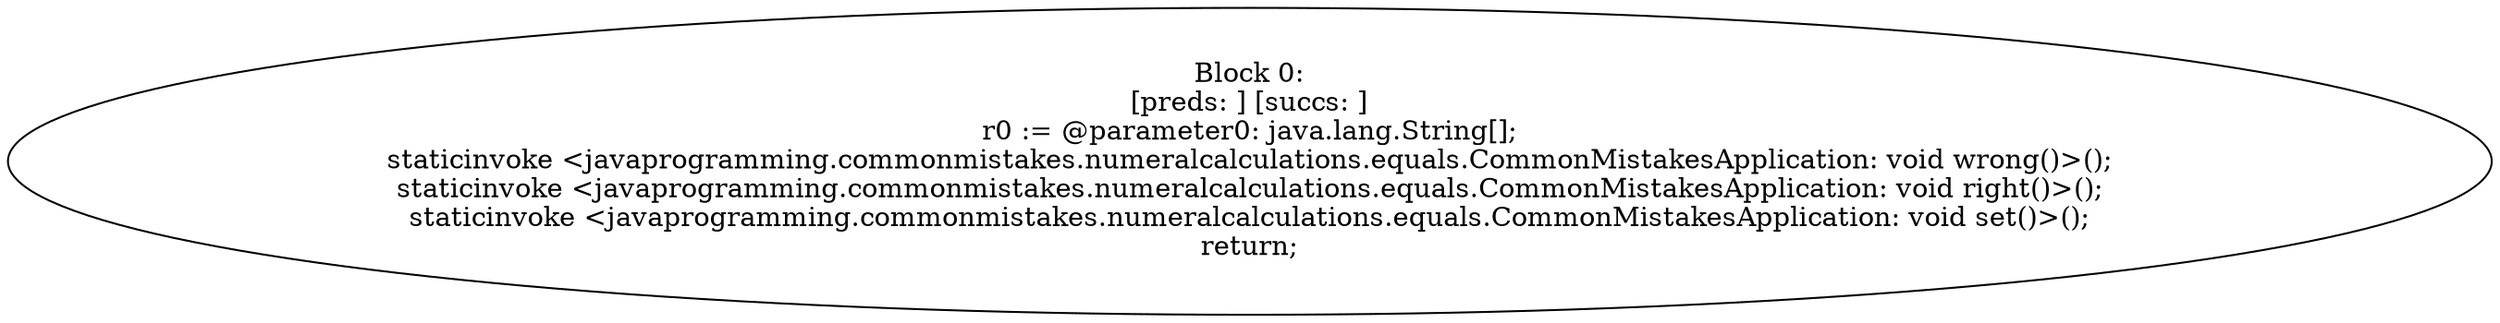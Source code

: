 digraph "unitGraph" {
    "Block 0:
[preds: ] [succs: ]
r0 := @parameter0: java.lang.String[];
staticinvoke <javaprogramming.commonmistakes.numeralcalculations.equals.CommonMistakesApplication: void wrong()>();
staticinvoke <javaprogramming.commonmistakes.numeralcalculations.equals.CommonMistakesApplication: void right()>();
staticinvoke <javaprogramming.commonmistakes.numeralcalculations.equals.CommonMistakesApplication: void set()>();
return;
"
}
